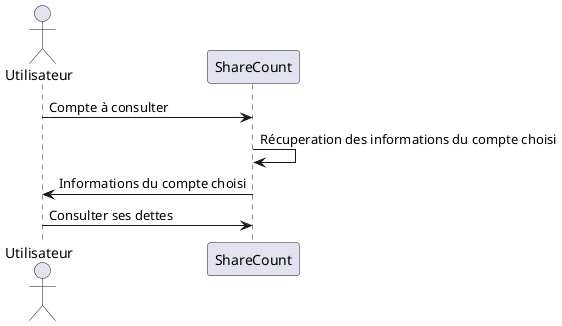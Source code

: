 @startuml "Consulter ses dettes"
actor Utilisateur as u
participant ShareCount as sc

u 	-> 	sc : Compte à consulter
sc	-> 	sc : Récuperation des informations du compte choisi
u		<-	sc : Informations du compte choisi
u 	->	sc : Consulter ses dettes

@enduml